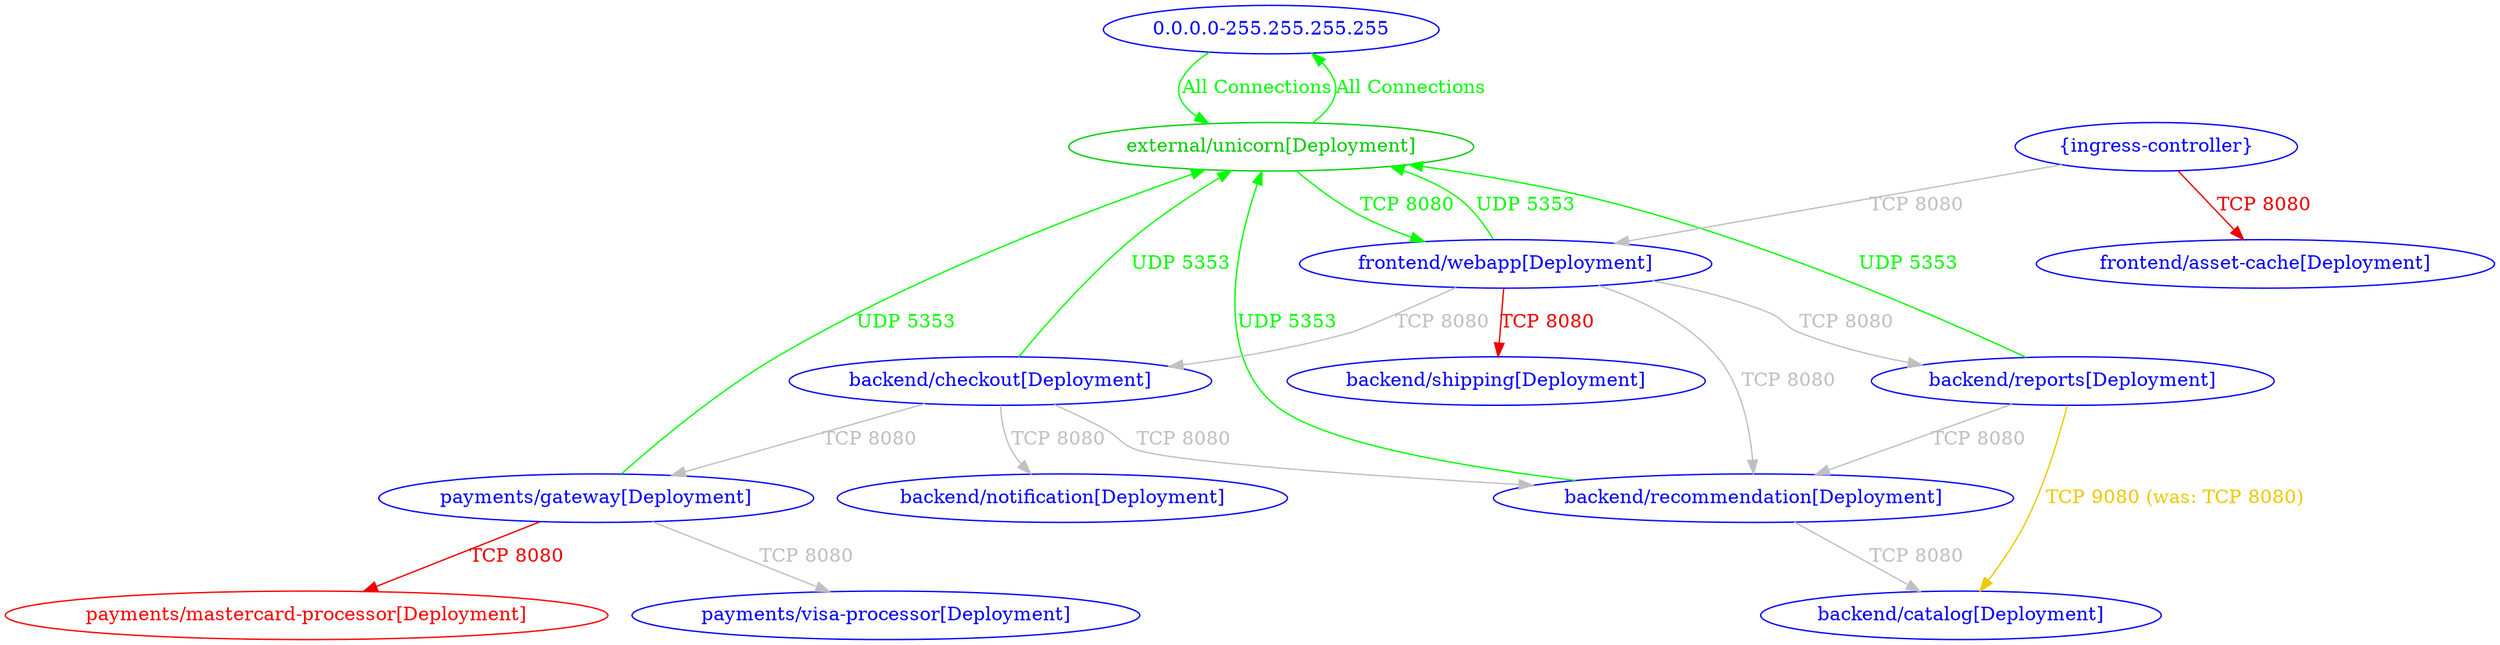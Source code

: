 digraph {
	"0.0.0.0-255.255.255.255" [label="0.0.0.0-255.255.255.255" color="blue" fontcolor="blue"]
	"backend/catalog[Deployment]" [label="backend/catalog[Deployment]" color="blue" fontcolor="blue"]
	"backend/checkout[Deployment]" [label="backend/checkout[Deployment]" color="blue" fontcolor="blue"]
	"backend/notification[Deployment]" [label="backend/notification[Deployment]" color="blue" fontcolor="blue"]
	"backend/recommendation[Deployment]" [label="backend/recommendation[Deployment]" color="blue" fontcolor="blue"]
	"backend/reports[Deployment]" [label="backend/reports[Deployment]" color="blue" fontcolor="blue"]
	"backend/shipping[Deployment]" [label="backend/shipping[Deployment]" color="blue" fontcolor="blue"]
	"external/unicorn[Deployment]" [label="external/unicorn[Deployment]" color="green3" fontcolor="green3"]
	"frontend/asset-cache[Deployment]" [label="frontend/asset-cache[Deployment]" color="blue" fontcolor="blue"]
	"frontend/webapp[Deployment]" [label="frontend/webapp[Deployment]" color="blue" fontcolor="blue"]
	"payments/gateway[Deployment]" [label="payments/gateway[Deployment]" color="blue" fontcolor="blue"]
	"payments/mastercard-processor[Deployment]" [label="payments/mastercard-processor[Deployment]" color="red" fontcolor="red"]
	"payments/visa-processor[Deployment]" [label="payments/visa-processor[Deployment]" color="blue" fontcolor="blue"]
	"{ingress-controller}" [label="{ingress-controller}" color="blue" fontcolor="blue"]
	"0.0.0.0-255.255.255.255" -> "external/unicorn[Deployment]" [label="All Connections" color="green" fontcolor="green"]
	"backend/checkout[Deployment]" -> "backend/notification[Deployment]" [label="TCP 8080" color="grey" fontcolor="grey"]
	"backend/checkout[Deployment]" -> "backend/recommendation[Deployment]" [label="TCP 8080" color="grey" fontcolor="grey"]
	"backend/checkout[Deployment]" -> "external/unicorn[Deployment]" [label="UDP 5353" color="green" fontcolor="green"]
	"backend/checkout[Deployment]" -> "payments/gateway[Deployment]" [label="TCP 8080" color="grey" fontcolor="grey"]
	"backend/recommendation[Deployment]" -> "backend/catalog[Deployment]" [label="TCP 8080" color="grey" fontcolor="grey"]
	"backend/recommendation[Deployment]" -> "external/unicorn[Deployment]" [label="UDP 5353" color="green" fontcolor="green"]
	"backend/reports[Deployment]" -> "backend/catalog[Deployment]" [label="TCP 9080 (was: TCP 8080)" color="gold2" fontcolor="gold2"]
	"backend/reports[Deployment]" -> "backend/recommendation[Deployment]" [label="TCP 8080" color="grey" fontcolor="grey"]
	"backend/reports[Deployment]" -> "external/unicorn[Deployment]" [label="UDP 5353" color="green" fontcolor="green"]
	"external/unicorn[Deployment]" -> "0.0.0.0-255.255.255.255" [label="All Connections" color="green" fontcolor="green"]
	"external/unicorn[Deployment]" -> "frontend/webapp[Deployment]" [label="TCP 8080" color="green" fontcolor="green"]
	"frontend/webapp[Deployment]" -> "backend/checkout[Deployment]" [label="TCP 8080" color="grey" fontcolor="grey"]
	"frontend/webapp[Deployment]" -> "backend/recommendation[Deployment]" [label="TCP 8080" color="grey" fontcolor="grey"]
	"frontend/webapp[Deployment]" -> "backend/reports[Deployment]" [label="TCP 8080" color="grey" fontcolor="grey"]
	"frontend/webapp[Deployment]" -> "backend/shipping[Deployment]" [label="TCP 8080" color="red2" fontcolor="red2"]
	"frontend/webapp[Deployment]" -> "external/unicorn[Deployment]" [label="UDP 5353" color="green" fontcolor="green"]
	"payments/gateway[Deployment]" -> "external/unicorn[Deployment]" [label="UDP 5353" color="green" fontcolor="green"]
	"payments/gateway[Deployment]" -> "payments/mastercard-processor[Deployment]" [label="TCP 8080" color="red2" fontcolor="red2"]
	"payments/gateway[Deployment]" -> "payments/visa-processor[Deployment]" [label="TCP 8080" color="grey" fontcolor="grey"]
	"{ingress-controller}" -> "frontend/asset-cache[Deployment]" [label="TCP 8080" color="red2" fontcolor="red2"]
	"{ingress-controller}" -> "frontend/webapp[Deployment]" [label="TCP 8080" color="grey" fontcolor="grey"]
}